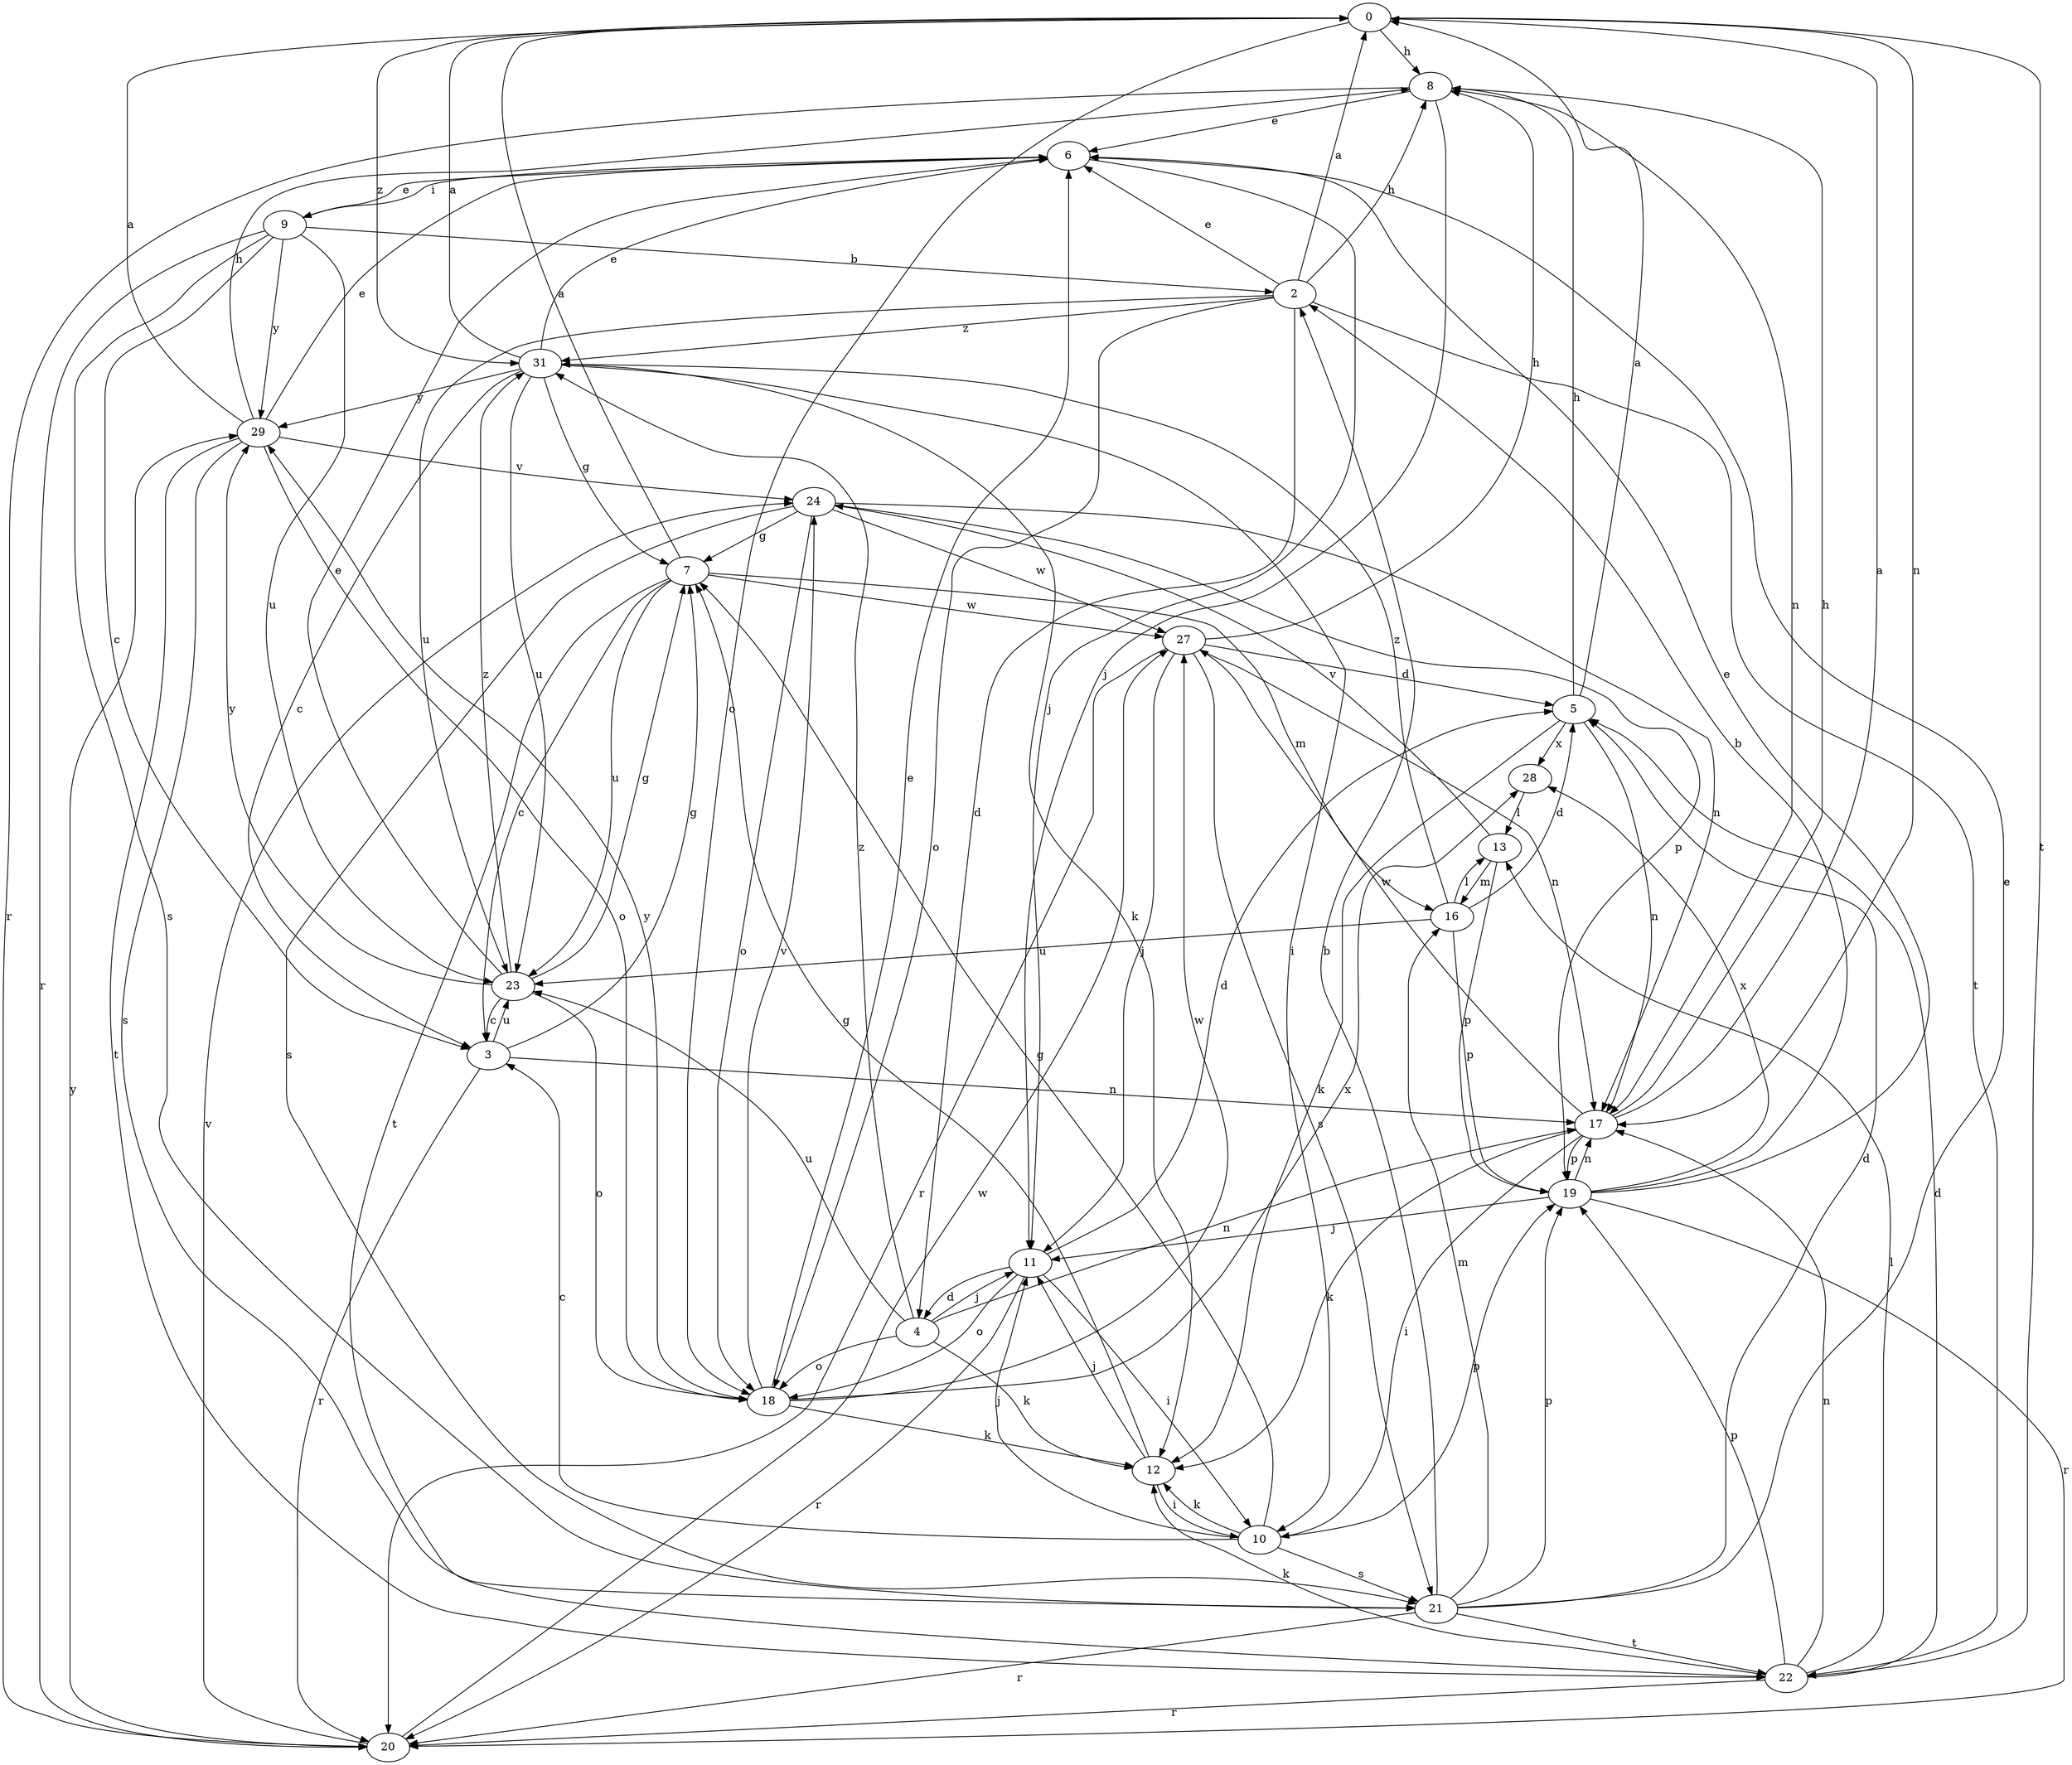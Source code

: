 strict digraph  {
0;
2;
3;
4;
5;
6;
7;
8;
9;
10;
11;
12;
13;
16;
17;
18;
19;
20;
21;
22;
23;
24;
27;
28;
29;
31;
0 -> 8  [label=h];
0 -> 17  [label=n];
0 -> 18  [label=o];
0 -> 22  [label=t];
0 -> 31  [label=z];
2 -> 0  [label=a];
2 -> 4  [label=d];
2 -> 6  [label=e];
2 -> 8  [label=h];
2 -> 18  [label=o];
2 -> 22  [label=t];
2 -> 23  [label=u];
2 -> 31  [label=z];
3 -> 7  [label=g];
3 -> 17  [label=n];
3 -> 20  [label=r];
3 -> 23  [label=u];
4 -> 11  [label=j];
4 -> 12  [label=k];
4 -> 17  [label=n];
4 -> 18  [label=o];
4 -> 23  [label=u];
4 -> 31  [label=z];
5 -> 0  [label=a];
5 -> 8  [label=h];
5 -> 12  [label=k];
5 -> 17  [label=n];
5 -> 28  [label=x];
6 -> 9  [label=i];
6 -> 11  [label=j];
7 -> 0  [label=a];
7 -> 3  [label=c];
7 -> 16  [label=m];
7 -> 22  [label=t];
7 -> 23  [label=u];
7 -> 27  [label=w];
8 -> 6  [label=e];
8 -> 11  [label=j];
8 -> 17  [label=n];
8 -> 20  [label=r];
9 -> 2  [label=b];
9 -> 3  [label=c];
9 -> 6  [label=e];
9 -> 20  [label=r];
9 -> 21  [label=s];
9 -> 23  [label=u];
9 -> 29  [label=y];
10 -> 3  [label=c];
10 -> 7  [label=g];
10 -> 11  [label=j];
10 -> 12  [label=k];
10 -> 19  [label=p];
10 -> 21  [label=s];
11 -> 4  [label=d];
11 -> 5  [label=d];
11 -> 10  [label=i];
11 -> 18  [label=o];
11 -> 20  [label=r];
12 -> 7  [label=g];
12 -> 10  [label=i];
12 -> 11  [label=j];
13 -> 16  [label=m];
13 -> 19  [label=p];
13 -> 24  [label=v];
16 -> 5  [label=d];
16 -> 13  [label=l];
16 -> 19  [label=p];
16 -> 23  [label=u];
16 -> 31  [label=z];
17 -> 0  [label=a];
17 -> 8  [label=h];
17 -> 10  [label=i];
17 -> 12  [label=k];
17 -> 19  [label=p];
17 -> 27  [label=w];
18 -> 6  [label=e];
18 -> 12  [label=k];
18 -> 24  [label=v];
18 -> 27  [label=w];
18 -> 28  [label=x];
18 -> 29  [label=y];
19 -> 2  [label=b];
19 -> 6  [label=e];
19 -> 11  [label=j];
19 -> 17  [label=n];
19 -> 20  [label=r];
19 -> 28  [label=x];
20 -> 24  [label=v];
20 -> 27  [label=w];
20 -> 29  [label=y];
21 -> 2  [label=b];
21 -> 5  [label=d];
21 -> 6  [label=e];
21 -> 16  [label=m];
21 -> 19  [label=p];
21 -> 20  [label=r];
21 -> 22  [label=t];
22 -> 5  [label=d];
22 -> 12  [label=k];
22 -> 13  [label=l];
22 -> 17  [label=n];
22 -> 19  [label=p];
22 -> 20  [label=r];
23 -> 3  [label=c];
23 -> 6  [label=e];
23 -> 7  [label=g];
23 -> 18  [label=o];
23 -> 29  [label=y];
23 -> 31  [label=z];
24 -> 7  [label=g];
24 -> 17  [label=n];
24 -> 18  [label=o];
24 -> 19  [label=p];
24 -> 21  [label=s];
24 -> 27  [label=w];
27 -> 5  [label=d];
27 -> 8  [label=h];
27 -> 11  [label=j];
27 -> 17  [label=n];
27 -> 20  [label=r];
27 -> 21  [label=s];
28 -> 13  [label=l];
29 -> 0  [label=a];
29 -> 6  [label=e];
29 -> 8  [label=h];
29 -> 18  [label=o];
29 -> 21  [label=s];
29 -> 22  [label=t];
29 -> 24  [label=v];
31 -> 0  [label=a];
31 -> 3  [label=c];
31 -> 6  [label=e];
31 -> 7  [label=g];
31 -> 10  [label=i];
31 -> 12  [label=k];
31 -> 23  [label=u];
31 -> 29  [label=y];
}
